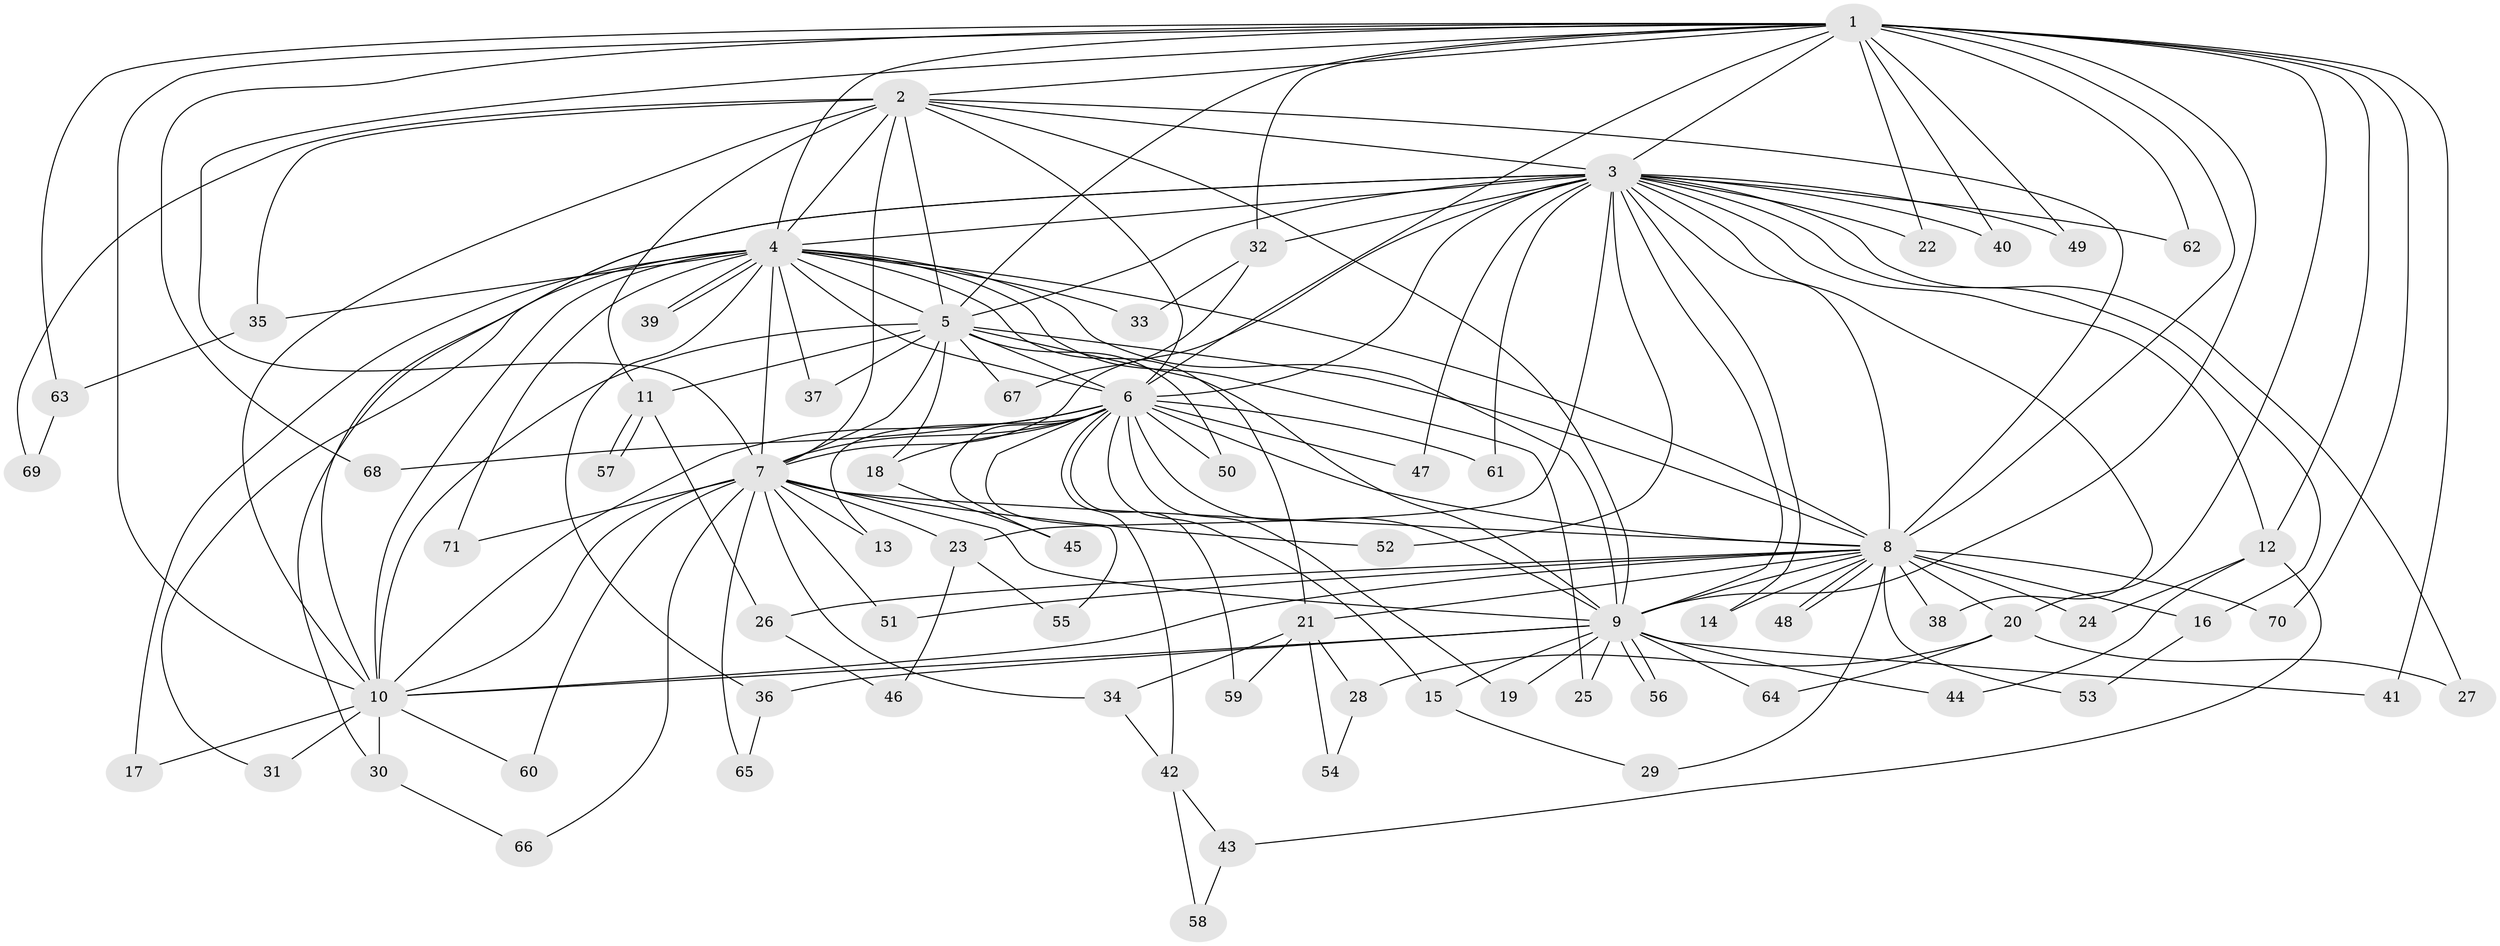 // coarse degree distribution, {17: 0.05454545454545454, 11: 0.01818181818181818, 23: 0.01818181818181818, 12: 0.01818181818181818, 19: 0.03636363636363636, 20: 0.01818181818181818, 3: 0.12727272727272726, 5: 0.03636363636363636, 2: 0.5818181818181818, 6: 0.01818181818181818, 4: 0.03636363636363636, 1: 0.03636363636363636}
// Generated by graph-tools (version 1.1) at 2025/23/03/03/25 07:23:42]
// undirected, 71 vertices, 167 edges
graph export_dot {
graph [start="1"]
  node [color=gray90,style=filled];
  1;
  2;
  3;
  4;
  5;
  6;
  7;
  8;
  9;
  10;
  11;
  12;
  13;
  14;
  15;
  16;
  17;
  18;
  19;
  20;
  21;
  22;
  23;
  24;
  25;
  26;
  27;
  28;
  29;
  30;
  31;
  32;
  33;
  34;
  35;
  36;
  37;
  38;
  39;
  40;
  41;
  42;
  43;
  44;
  45;
  46;
  47;
  48;
  49;
  50;
  51;
  52;
  53;
  54;
  55;
  56;
  57;
  58;
  59;
  60;
  61;
  62;
  63;
  64;
  65;
  66;
  67;
  68;
  69;
  70;
  71;
  1 -- 2;
  1 -- 3;
  1 -- 4;
  1 -- 5;
  1 -- 6;
  1 -- 7;
  1 -- 8;
  1 -- 9;
  1 -- 10;
  1 -- 12;
  1 -- 20;
  1 -- 22;
  1 -- 32;
  1 -- 40;
  1 -- 41;
  1 -- 49;
  1 -- 62;
  1 -- 63;
  1 -- 68;
  1 -- 70;
  2 -- 3;
  2 -- 4;
  2 -- 5;
  2 -- 6;
  2 -- 7;
  2 -- 8;
  2 -- 9;
  2 -- 10;
  2 -- 11;
  2 -- 35;
  2 -- 69;
  3 -- 4;
  3 -- 5;
  3 -- 6;
  3 -- 7;
  3 -- 8;
  3 -- 9;
  3 -- 10;
  3 -- 12;
  3 -- 14;
  3 -- 16;
  3 -- 22;
  3 -- 23;
  3 -- 27;
  3 -- 30;
  3 -- 32;
  3 -- 38;
  3 -- 40;
  3 -- 47;
  3 -- 49;
  3 -- 52;
  3 -- 61;
  3 -- 62;
  4 -- 5;
  4 -- 6;
  4 -- 7;
  4 -- 8;
  4 -- 9;
  4 -- 10;
  4 -- 17;
  4 -- 21;
  4 -- 25;
  4 -- 31;
  4 -- 33;
  4 -- 35;
  4 -- 36;
  4 -- 37;
  4 -- 39;
  4 -- 39;
  4 -- 71;
  5 -- 6;
  5 -- 7;
  5 -- 8;
  5 -- 9;
  5 -- 10;
  5 -- 11;
  5 -- 18;
  5 -- 37;
  5 -- 50;
  5 -- 67;
  6 -- 7;
  6 -- 8;
  6 -- 9;
  6 -- 10;
  6 -- 13;
  6 -- 15;
  6 -- 18;
  6 -- 19;
  6 -- 42;
  6 -- 45;
  6 -- 47;
  6 -- 50;
  6 -- 55;
  6 -- 59;
  6 -- 61;
  6 -- 68;
  7 -- 8;
  7 -- 9;
  7 -- 10;
  7 -- 13;
  7 -- 23;
  7 -- 34;
  7 -- 51;
  7 -- 52;
  7 -- 60;
  7 -- 65;
  7 -- 66;
  7 -- 71;
  8 -- 9;
  8 -- 10;
  8 -- 14;
  8 -- 16;
  8 -- 20;
  8 -- 21;
  8 -- 24;
  8 -- 26;
  8 -- 29;
  8 -- 38;
  8 -- 48;
  8 -- 48;
  8 -- 51;
  8 -- 53;
  8 -- 70;
  9 -- 10;
  9 -- 15;
  9 -- 19;
  9 -- 25;
  9 -- 36;
  9 -- 41;
  9 -- 44;
  9 -- 56;
  9 -- 56;
  9 -- 64;
  10 -- 17;
  10 -- 30;
  10 -- 31;
  10 -- 60;
  11 -- 26;
  11 -- 57;
  11 -- 57;
  12 -- 24;
  12 -- 43;
  12 -- 44;
  15 -- 29;
  16 -- 53;
  18 -- 45;
  20 -- 27;
  20 -- 28;
  20 -- 64;
  21 -- 28;
  21 -- 34;
  21 -- 54;
  21 -- 59;
  23 -- 46;
  23 -- 55;
  26 -- 46;
  28 -- 54;
  30 -- 66;
  32 -- 33;
  32 -- 67;
  34 -- 42;
  35 -- 63;
  36 -- 65;
  42 -- 43;
  42 -- 58;
  43 -- 58;
  63 -- 69;
}
